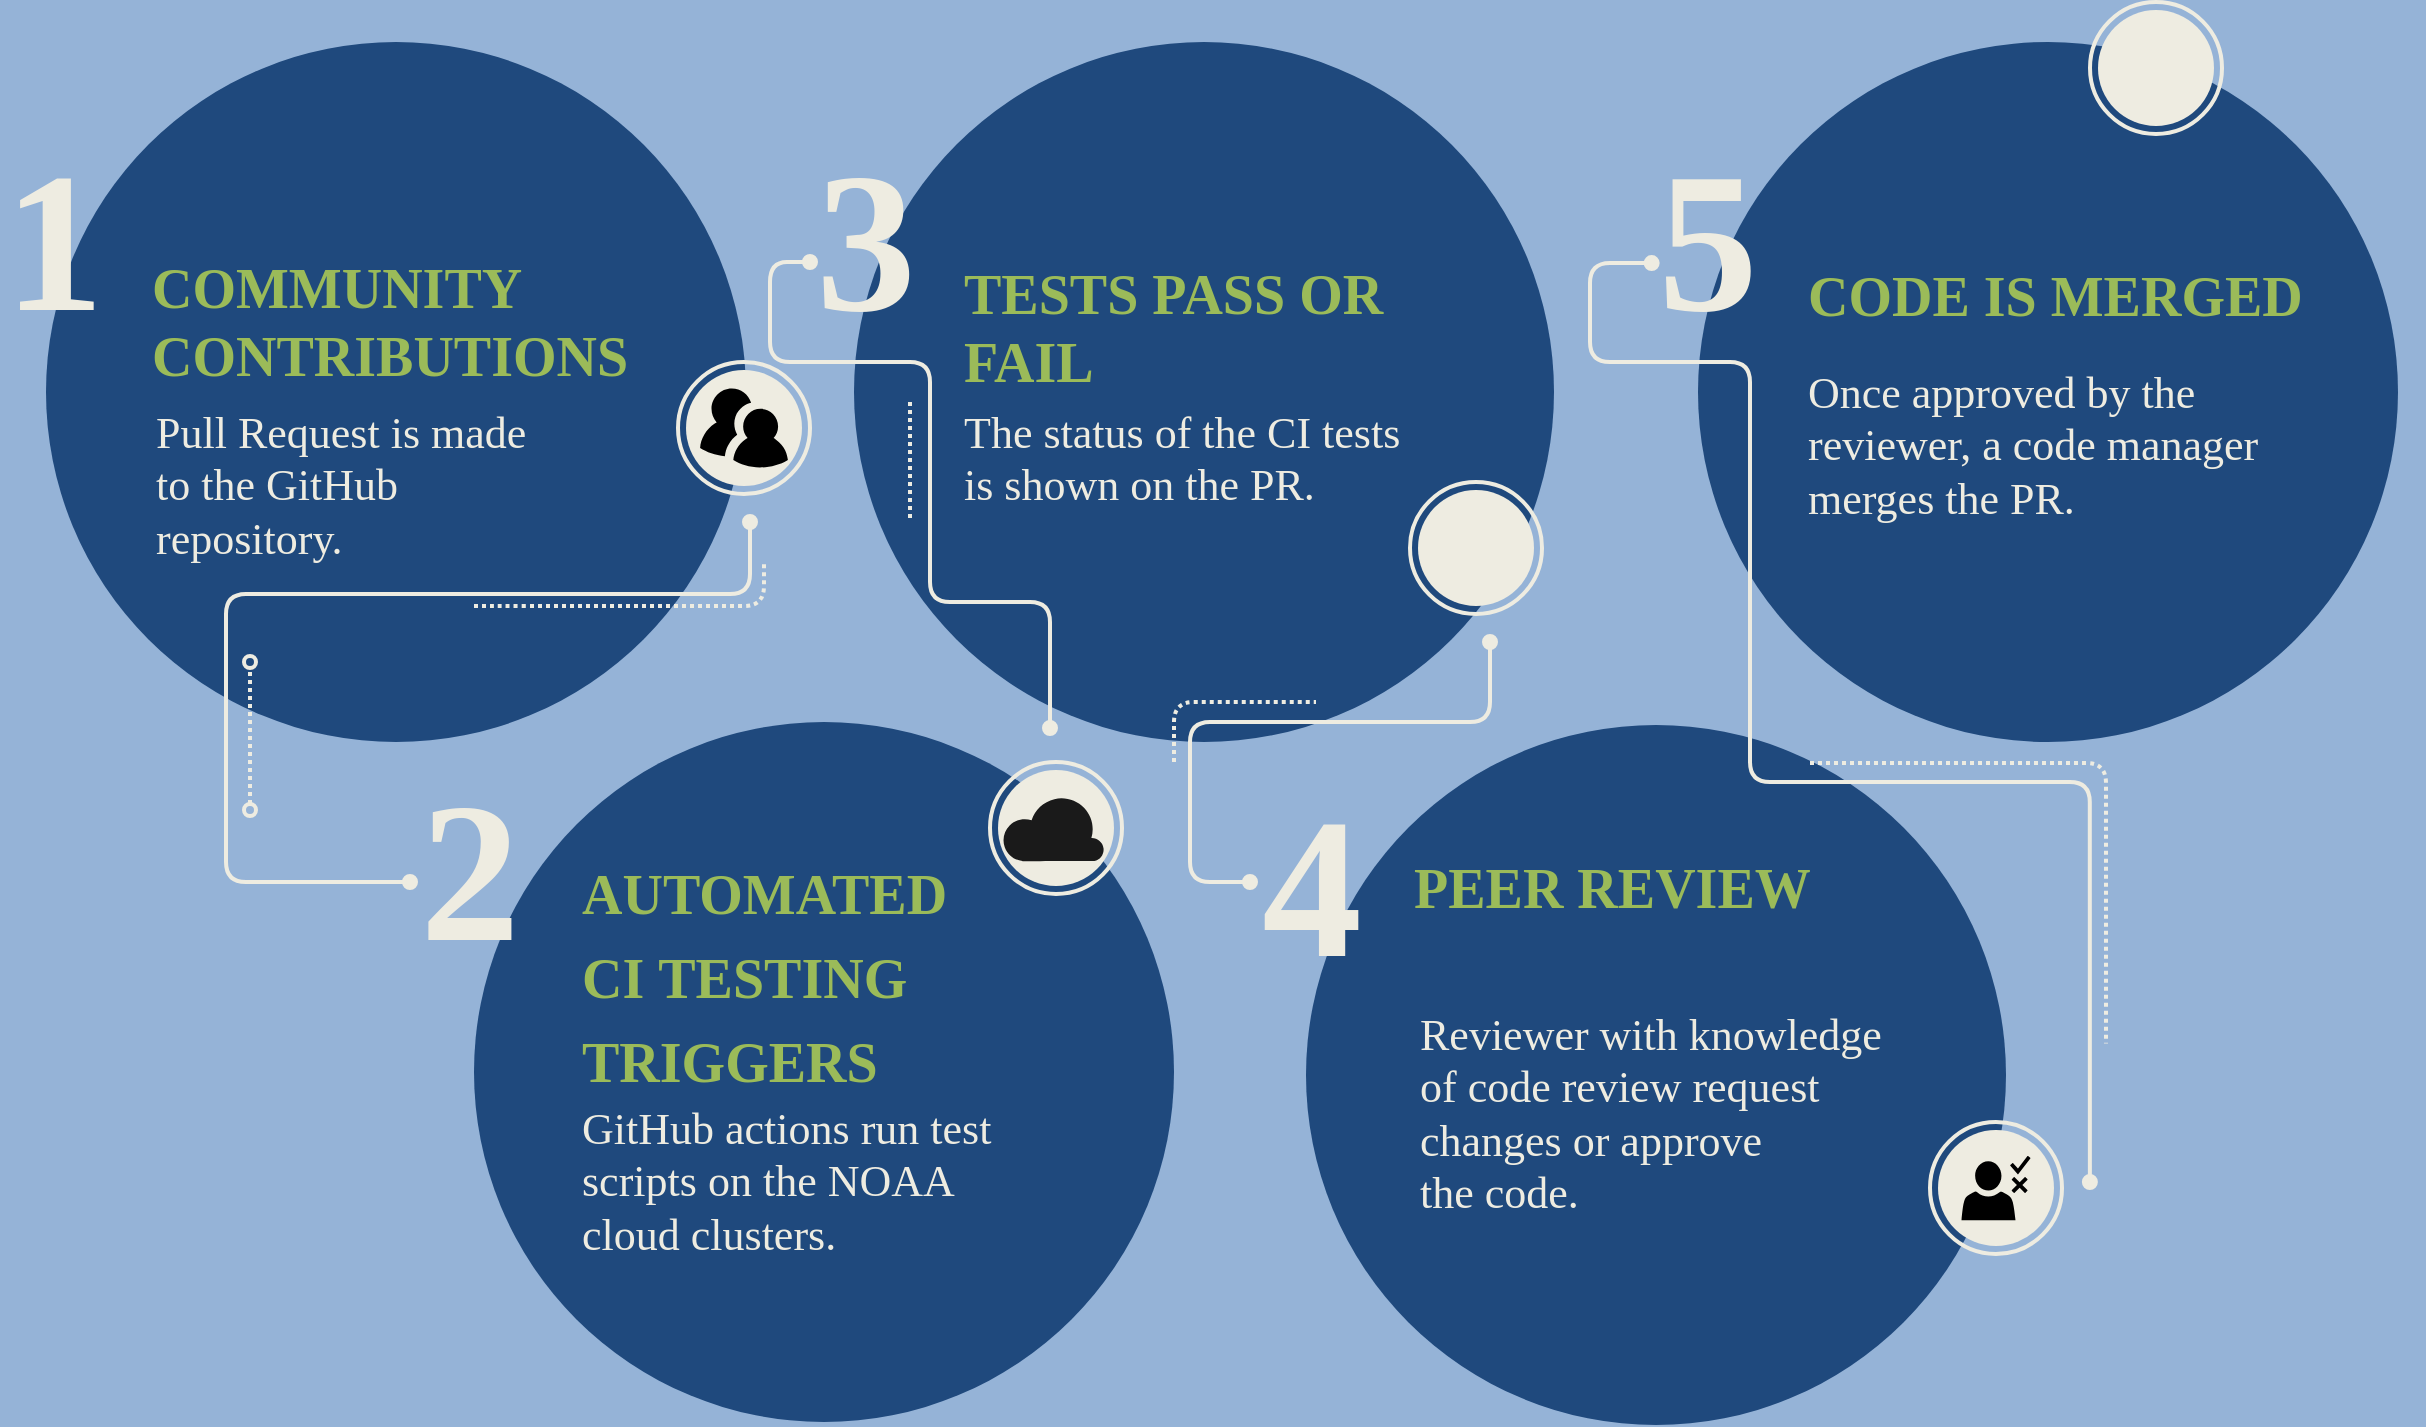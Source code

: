 <mxfile version="20.6.0" type="github">
  <diagram id="6a731a19-8d31-9384-78a2-239565b7b9f0" name="Page-1">
    <mxGraphModel dx="1249" dy="2195" grid="1" gridSize="10" guides="1" tooltips="1" connect="1" arrows="1" fold="1" page="1" pageScale="1" pageWidth="827" pageHeight="1169" background="#95B3D7" math="0" shadow="0">
      <root>
        <mxCell id="0" />
        <mxCell id="1" parent="0" />
        <mxCell id="R70TE0VwY-J-NcMuHkIn-1052" value="" style="ellipse;whiteSpace=wrap;html=1;fontFamily=Verdana;fontSize=16;fontColor=#DDDDDD;strokeColor=none;fillColor=#1F497D;" vertex="1" parent="1">
          <mxGeometry x="868" y="-450" width="350" height="350" as="geometry" />
        </mxCell>
        <mxCell id="R70TE0VwY-J-NcMuHkIn-1053" value="" style="ellipse;whiteSpace=wrap;html=1;fontFamily=Verdana;fontSize=16;fontColor=#DDDDDD;strokeColor=none;fillColor=#1F497D;" vertex="1" parent="1">
          <mxGeometry x="1082" y="-110" width="350" height="350" as="geometry" />
        </mxCell>
        <mxCell id="R70TE0VwY-J-NcMuHkIn-1054" value="&lt;font style=&quot;font-size: 28px;&quot;&gt;COMMUNITY &lt;br&gt;CONTRIBUTIONS&lt;/font&gt;" style="text;resizable=1;points=[];autosize=1;align=left;verticalAlign=top;spacingTop=-4;fontSize=24;fontFamily=Verdana;fontColor=#9BBB59;fontStyle=1;html=1;overflow=fill;strokeOpacity=100;" vertex="1" parent="1">
          <mxGeometry x="921" y="-343" width="290" height="70" as="geometry" />
        </mxCell>
        <mxCell id="R70TE0VwY-J-NcMuHkIn-1055" value="&lt;font color=&quot;#eeece1&quot;&gt;1&amp;nbsp;&lt;/font&gt;" style="text;html=1;resizable=0;points=[];autosize=1;align=left;verticalAlign=top;spacingTop=-4;fontSize=100;fontFamily=Verdana;fontColor=#F18808;fontStyle=1" vertex="1" parent="1">
          <mxGeometry x="845" y="-412" width="130" height="130" as="geometry" />
        </mxCell>
        <mxCell id="R70TE0VwY-J-NcMuHkIn-1056" value="&lt;font color=&quot;#eeece1&quot;&gt;2&lt;/font&gt;" style="text;html=1;resizable=0;points=[];autosize=1;align=left;verticalAlign=top;spacingTop=-4;fontSize=100;fontFamily=Verdana;fontColor=#F18808;fontStyle=1" vertex="1" parent="1">
          <mxGeometry x="1053" y="-97" width="90" height="130" as="geometry" />
        </mxCell>
        <mxCell id="R70TE0VwY-J-NcMuHkIn-1058" value="&lt;div style=&quot;line-height: 150%; font-size: 28px;&quot;&gt;&lt;font style=&quot;font-size: 28px;&quot; color=&quot;#9bbb59&quot;&gt;AUTOMATED&lt;/font&gt;&lt;/div&gt;&lt;div style=&quot;line-height: 150%; font-size: 28px;&quot;&gt;&lt;font style=&quot;font-size: 28px;&quot; color=&quot;#9bbb59&quot;&gt;CI&amp;nbsp;&lt;/font&gt;&lt;span style=&quot;color: rgb(155, 187, 89); background-color: initial;&quot;&gt;TESTING&lt;/span&gt;&lt;/div&gt;&lt;div style=&quot;line-height: 150%; font-size: 28px;&quot;&gt;&lt;span style=&quot;color: rgb(155, 187, 89); background-color: initial;&quot;&gt;TRIGGERS&lt;/span&gt;&lt;/div&gt;" style="text;html=1;resizable=0;points=[];autosize=1;align=left;verticalAlign=top;spacingTop=-4;fontSize=24;fontFamily=Verdana;fontColor=#DDDDDD;fontStyle=1" vertex="1" parent="1">
          <mxGeometry x="1134" y="-47" width="220" height="130" as="geometry" />
        </mxCell>
        <mxCell id="R70TE0VwY-J-NcMuHkIn-1059" value="&lt;font style=&quot;font-size: 22px;&quot; color=&quot;#eeece1&quot;&gt;Pull Request is made&lt;br&gt;to the GitHub&lt;br&gt;repository.&lt;br&gt;&lt;/font&gt;" style="text;html=1;resizable=0;points=[];autosize=1;align=left;verticalAlign=top;spacingTop=-4;fontSize=16;fontColor=#888888;fontFamily=Verdana;" vertex="1" parent="1">
          <mxGeometry x="921" y="-270" width="250" height="90" as="geometry" />
        </mxCell>
        <mxCell id="R70TE0VwY-J-NcMuHkIn-1061" value="&lt;div style=&quot;line-height: 120%; font-size: 22px;&quot;&gt;&lt;font color=&quot;#eeece1&quot; style=&quot;line-height: 120%; font-size: 22px;&quot;&gt;GitHub actions run test&lt;/font&gt;&lt;/div&gt;&lt;div style=&quot;line-height: 120%; font-size: 22px;&quot;&gt;&lt;font color=&quot;#eeece1&quot; style=&quot;line-height: 120%; font-size: 22px;&quot;&gt;scripts&amp;nbsp;&lt;/font&gt;&lt;span style=&quot;color: rgb(238, 236, 225); background-color: initial;&quot;&gt;on the NOAA&lt;/span&gt;&lt;/div&gt;&lt;div style=&quot;line-height: 120%; font-size: 22px;&quot;&gt;&lt;span style=&quot;color: rgb(238, 236, 225); background-color: initial;&quot;&gt;cloud clusters.&lt;/span&gt;&lt;/div&gt;" style="text;resizable=0;points=[];autosize=1;align=left;verticalAlign=top;spacingTop=-4;fontSize=16;fontFamily=Verdana;fontColor=#888888;html=1;" vertex="1" parent="1">
          <mxGeometry x="1134" y="78" width="280" height="90" as="geometry" />
        </mxCell>
        <mxCell id="R70TE0VwY-J-NcMuHkIn-1062" value="" style="endArrow=oval;html=1;strokeColor=#EEECE1;fontFamily=Verdana;fontSize=16;fontColor=#DDDDDD;endFill=1;rounded=1;endSize=6;startArrow=oval;startFill=1;strokeWidth=2;movable=1;resizable=1;rotatable=1;deletable=1;editable=1;connectable=1;edgeStyle=orthogonalEdgeStyle;" edge="1" parent="1">
          <mxGeometry width="50" height="50" relative="1" as="geometry">
            <mxPoint x="1050" y="-30" as="sourcePoint" />
            <mxPoint x="1220" y="-210" as="targetPoint" />
            <Array as="points">
              <mxPoint x="958" y="-30" />
              <mxPoint x="958" y="-174" />
              <mxPoint x="1220" y="-174" />
              <mxPoint x="1220" y="-210" />
            </Array>
          </mxGeometry>
        </mxCell>
        <mxCell id="R70TE0VwY-J-NcMuHkIn-1063" value="" style="endArrow=oval;html=1;strokeColor=#EEECE1;fontFamily=Verdana;fontSize=16;fontColor=#DDDDDD;endFill=0;rounded=1;endSize=6;startArrow=oval;startFill=0;dashed=1;strokeWidth=2;dashPattern=1 1;" edge="1" parent="1">
          <mxGeometry x="971" y="-281" width="50" height="50" as="geometry">
            <mxPoint x="970" y="-66" as="sourcePoint" />
            <mxPoint x="970" y="-140" as="targetPoint" />
          </mxGeometry>
        </mxCell>
        <mxCell id="R70TE0VwY-J-NcMuHkIn-1064" value="" style="endArrow=none;html=1;strokeColor=#EEECE1;fontFamily=Verdana;fontSize=16;fontColor=#DDDDDD;endFill=0;rounded=1;endSize=6;startArrow=none;startFill=0;strokeWidth=2;dashed=1;dashPattern=1 1;" edge="1" parent="1">
          <mxGeometry x="1032" y="-260" width="50" height="50" as="geometry">
            <mxPoint x="1082" y="-168" as="sourcePoint" />
            <mxPoint x="1227" y="-190" as="targetPoint" />
            <Array as="points">
              <mxPoint x="1100" y="-168" />
              <mxPoint x="1147" y="-168" />
              <mxPoint x="1227" y="-168" />
            </Array>
          </mxGeometry>
        </mxCell>
        <mxCell id="R70TE0VwY-J-NcMuHkIn-1065" value="" style="group" vertex="1" connectable="0" parent="1">
          <mxGeometry x="1184" y="-363" width="106" height="110" as="geometry" />
        </mxCell>
        <mxCell id="R70TE0VwY-J-NcMuHkIn-1066" value="" style="ellipse;whiteSpace=wrap;html=1;fillColor=none;fontFamily=Verdana;fontSize=16;fontColor=#DDDDDD;strokeColor=#EEECE1;strokeWidth=2;" vertex="1" parent="R70TE0VwY-J-NcMuHkIn-1065">
          <mxGeometry y="73" width="66" height="66" as="geometry" />
        </mxCell>
        <mxCell id="R70TE0VwY-J-NcMuHkIn-1067" value="" style="ellipse;whiteSpace=wrap;html=1;fillColor=#EEECE1;fontFamily=Verdana;fontSize=16;fontColor=#DDDDDD;strokeColor=none;" vertex="1" parent="R70TE0VwY-J-NcMuHkIn-1065">
          <mxGeometry x="4" y="77" width="58" height="58" as="geometry" />
        </mxCell>
        <mxCell id="R70TE0VwY-J-NcMuHkIn-1068" value="" style="verticalLabelPosition=bottom;sketch=0;html=1;fillColor=#000000;strokeColor=none;verticalAlign=top;pointerEvents=1;align=center;shape=mxgraph.cisco_safe.people_places_things_icons.icon9;aspect=fixed;" vertex="1" parent="R70TE0VwY-J-NcMuHkIn-1065">
          <mxGeometry x="11.06" y="86.25" width="43.89" height="39.5" as="geometry" />
        </mxCell>
        <mxCell id="R70TE0VwY-J-NcMuHkIn-1069" value="" style="group" vertex="1" connectable="0" parent="1">
          <mxGeometry x="1340" y="-90" width="66" height="66" as="geometry" />
        </mxCell>
        <mxCell id="R70TE0VwY-J-NcMuHkIn-1070" value="" style="ellipse;whiteSpace=wrap;html=1;fillColor=none;fontFamily=Verdana;fontSize=16;fontColor=#DDDDDD;strokeColor=#EEECE1;strokeWidth=2;" vertex="1" parent="R70TE0VwY-J-NcMuHkIn-1069">
          <mxGeometry width="66" height="66" as="geometry" />
        </mxCell>
        <mxCell id="R70TE0VwY-J-NcMuHkIn-1071" value="" style="ellipse;whiteSpace=wrap;html=1;fillColor=#EEECE1;fontFamily=Verdana;fontSize=16;fontColor=#DDDDDD;strokeColor=none;" vertex="1" parent="R70TE0VwY-J-NcMuHkIn-1069">
          <mxGeometry x="4" y="4" width="58" height="58" as="geometry" />
        </mxCell>
        <mxCell id="R70TE0VwY-J-NcMuHkIn-1072" value="" style="verticalLabelPosition=bottom;html=1;verticalAlign=top;align=center;strokeColor=none;fillColor=#1A1A1A;shape=mxgraph.azure.cloud;aspect=fixed;" vertex="1" parent="R70TE0VwY-J-NcMuHkIn-1069">
          <mxGeometry x="6" y="16.38" width="51.15" height="33.25" as="geometry" />
        </mxCell>
        <mxCell id="R70TE0VwY-J-NcMuHkIn-1098" value="" style="ellipse;whiteSpace=wrap;html=1;fontFamily=Verdana;fontSize=16;fontColor=#DDDDDD;strokeColor=none;fillColor=#1F497D;" vertex="1" parent="1">
          <mxGeometry x="1272" y="-450" width="350" height="350" as="geometry" />
        </mxCell>
        <mxCell id="R70TE0VwY-J-NcMuHkIn-1099" value="" style="ellipse;whiteSpace=wrap;html=1;fontFamily=Verdana;fontSize=16;fontColor=#DDDDDD;strokeColor=none;fillColor=#1F497D;" vertex="1" parent="1">
          <mxGeometry x="1498" y="-108.5" width="350" height="350" as="geometry" />
        </mxCell>
        <mxCell id="R70TE0VwY-J-NcMuHkIn-1100" value="&lt;font color=&quot;#eeece1&quot;&gt;3&lt;/font&gt;" style="text;html=1;resizable=0;points=[];autosize=1;align=left;verticalAlign=top;spacingTop=-4;fontSize=100;fontFamily=Verdana;fontColor=#F18808;fontStyle=1" vertex="1" parent="1">
          <mxGeometry x="1251" y="-412" width="90" height="130" as="geometry" />
        </mxCell>
        <mxCell id="R70TE0VwY-J-NcMuHkIn-1101" value="&lt;font color=&quot;#eeece1&quot;&gt;4&lt;/font&gt;" style="text;html=1;resizable=0;points=[];autosize=1;align=left;verticalAlign=top;spacingTop=-4;fontSize=100;fontFamily=Verdana;fontColor=#F18808;fontStyle=1" vertex="1" parent="1">
          <mxGeometry x="1474" y="-89.5" width="90" height="130" as="geometry" />
        </mxCell>
        <mxCell id="R70TE0VwY-J-NcMuHkIn-1103" value="&lt;font style=&quot;font-size: 28px;&quot; color=&quot;#9bbb59&quot;&gt;TESTS PASS OR&lt;br&gt;FAIL&lt;br&gt;&lt;/font&gt;" style="text;html=1;resizable=0;points=[];autosize=1;align=left;verticalAlign=top;spacingTop=-4;fontSize=24;fontFamily=Verdana;fontColor=#DDDDDD;fontStyle=1" vertex="1" parent="1">
          <mxGeometry x="1325" y="-343" width="270" height="70" as="geometry" />
        </mxCell>
        <mxCell id="R70TE0VwY-J-NcMuHkIn-1104" value="&lt;div style=&quot;line-height: 150%&quot;&gt;&lt;font style=&quot;font-size: 28px;&quot; color=&quot;#9bbb59&quot;&gt;PEER REVIEW&lt;/font&gt;&lt;/div&gt;" style="text;html=1;resizable=0;points=[];autosize=1;align=left;verticalAlign=top;spacingTop=-4;fontSize=24;fontFamily=Verdana;fontColor=#DDDDDD;fontStyle=1" vertex="1" parent="1">
          <mxGeometry x="1550" y="-47" width="240" height="50" as="geometry" />
        </mxCell>
        <mxCell id="R70TE0VwY-J-NcMuHkIn-1107" value="&lt;font style=&quot;font-size: 22px;&quot; color=&quot;#eeece1&quot;&gt;The status of the CI tests&lt;br&gt;is shown on the PR.&lt;br&gt;&lt;/font&gt;" style="text;html=1;resizable=0;points=[];autosize=1;align=left;verticalAlign=top;spacingTop=-4;fontSize=16;fontColor=#888888;fontFamily=Verdana;" vertex="1" parent="1">
          <mxGeometry x="1325" y="-270" width="300" height="60" as="geometry" />
        </mxCell>
        <mxCell id="R70TE0VwY-J-NcMuHkIn-1108" value="&lt;font style=&quot;font-size: 22px;&quot; color=&quot;#eeece1&quot;&gt;Reviewer with knowledge&lt;br&gt;of&amp;nbsp;code review request&lt;br&gt;changes or approve&lt;br&gt;the code.&lt;br&gt;&lt;/font&gt;" style="text;html=1;resizable=0;points=[];autosize=1;align=left;verticalAlign=top;spacingTop=-4;fontSize=16;fontColor=#888888;fontFamily=Verdana;" vertex="1" parent="1">
          <mxGeometry x="1553" y="30.5" width="300" height="110" as="geometry" />
        </mxCell>
        <mxCell id="R70TE0VwY-J-NcMuHkIn-1111" value="" style="endArrow=none;html=1;strokeColor=#EEECE1;fontFamily=Verdana;fontSize=16;fontColor=#DDDDDD;endFill=0;rounded=1;endSize=6;startArrow=none;startFill=0;strokeWidth=2;dashed=1;dashPattern=1 1;" edge="1" parent="1">
          <mxGeometry x="1265" y="-144" width="50" height="50" as="geometry">
            <mxPoint x="1432" y="-90" as="sourcePoint" />
            <mxPoint x="1503" y="-120" as="targetPoint" />
            <Array as="points">
              <mxPoint x="1432" y="-120" />
            </Array>
          </mxGeometry>
        </mxCell>
        <mxCell id="R70TE0VwY-J-NcMuHkIn-1112" value="" style="endArrow=oval;html=1;strokeColor=#EEECE1;fontFamily=Verdana;fontSize=16;fontColor=#DDDDDD;endFill=1;rounded=1;endSize=6;startArrow=oval;startFill=1;strokeWidth=2;movable=1;resizable=1;rotatable=1;deletable=1;editable=1;connectable=1;edgeStyle=orthogonalEdgeStyle;" edge="1" parent="1">
          <mxGeometry width="50" height="50" relative="1" as="geometry">
            <mxPoint x="1470" y="-30" as="sourcePoint" />
            <mxPoint x="1590" y="-150" as="targetPoint" />
            <Array as="points">
              <mxPoint x="1440" y="-30" />
              <mxPoint x="1440" y="-110" />
              <mxPoint x="1590" y="-110" />
            </Array>
          </mxGeometry>
        </mxCell>
        <mxCell id="R70TE0VwY-J-NcMuHkIn-1113" value="" style="group" vertex="1" connectable="0" parent="1">
          <mxGeometry x="1550" y="-230" width="66" height="66" as="geometry" />
        </mxCell>
        <mxCell id="R70TE0VwY-J-NcMuHkIn-1114" value="" style="ellipse;whiteSpace=wrap;html=1;fillColor=none;fontFamily=Verdana;fontSize=16;fontColor=#DDDDDD;strokeColor=#EEECE1;strokeWidth=2;" vertex="1" parent="R70TE0VwY-J-NcMuHkIn-1113">
          <mxGeometry width="66" height="66" as="geometry" />
        </mxCell>
        <mxCell id="R70TE0VwY-J-NcMuHkIn-1115" value="" style="ellipse;whiteSpace=wrap;html=1;fillColor=#EEECE1;fontFamily=Verdana;fontSize=16;fontColor=#DDDDDD;strokeColor=none;" vertex="1" parent="R70TE0VwY-J-NcMuHkIn-1113">
          <mxGeometry x="4" y="4" width="58" height="58" as="geometry" />
        </mxCell>
        <mxCell id="R70TE0VwY-J-NcMuHkIn-1116" value="" style="shape=image;html=1;verticalAlign=top;verticalLabelPosition=bottom;labelBackgroundColor=#ffffff;imageAspect=0;aspect=fixed;image=https://cdn4.iconfinder.com/data/icons/ionicons/512/icon-social-github-128.png" vertex="1" parent="R70TE0VwY-J-NcMuHkIn-1113">
          <mxGeometry x="10" y="10" width="46" height="46" as="geometry" />
        </mxCell>
        <mxCell id="R70TE0VwY-J-NcMuHkIn-1117" value="" style="group" vertex="1" connectable="0" parent="1">
          <mxGeometry x="1810" y="90" width="66" height="66" as="geometry" />
        </mxCell>
        <mxCell id="R70TE0VwY-J-NcMuHkIn-1118" value="" style="ellipse;whiteSpace=wrap;html=1;fillColor=none;fontFamily=Verdana;fontSize=16;fontColor=#DDDDDD;strokeColor=#EEECE1;strokeWidth=2;" vertex="1" parent="R70TE0VwY-J-NcMuHkIn-1117">
          <mxGeometry width="66" height="66" as="geometry" />
        </mxCell>
        <mxCell id="R70TE0VwY-J-NcMuHkIn-1119" value="" style="ellipse;whiteSpace=wrap;html=1;fillColor=#EEECE1;fontFamily=Verdana;fontSize=16;fontColor=#DDDDDD;strokeColor=none;" vertex="1" parent="R70TE0VwY-J-NcMuHkIn-1117">
          <mxGeometry x="4" y="4" width="58" height="58" as="geometry" />
        </mxCell>
        <mxCell id="R70TE0VwY-J-NcMuHkIn-1120" value="" style="sketch=0;pointerEvents=1;shadow=0;dashed=0;html=1;strokeColor=none;fillColor=#000000;labelPosition=center;verticalLabelPosition=bottom;verticalAlign=top;outlineConnect=0;align=center;shape=mxgraph.office.users.approver;aspect=fixed;" vertex="1" parent="R70TE0VwY-J-NcMuHkIn-1117">
          <mxGeometry x="15.75" y="16.92" width="34.5" height="32.16" as="geometry" />
        </mxCell>
        <mxCell id="R70TE0VwY-J-NcMuHkIn-1121" value="&lt;font color=&quot;#eeece1&quot;&gt;&lt;br&gt;&lt;/font&gt;" style="text;html=1;resizable=0;points=[];autosize=1;align=left;verticalAlign=top;spacingTop=-4;fontSize=16;fontColor=#888888;fontFamily=Verdana;" vertex="1" parent="1">
          <mxGeometry x="1325" y="-224" width="20" height="30" as="geometry" />
        </mxCell>
        <mxCell id="R70TE0VwY-J-NcMuHkIn-1123" value="" style="ellipse;whiteSpace=wrap;html=1;fontFamily=Verdana;fontSize=16;fontColor=#DDDDDD;strokeColor=none;fillColor=#1F497D;" vertex="1" parent="1">
          <mxGeometry x="1694" y="-450" width="350" height="350" as="geometry" />
        </mxCell>
        <mxCell id="R70TE0VwY-J-NcMuHkIn-1124" value="&lt;font color=&quot;#eeece1&quot;&gt;5&lt;/font&gt;" style="text;html=1;resizable=0;points=[];autosize=1;align=left;verticalAlign=top;spacingTop=-4;fontSize=100;fontFamily=Verdana;fontColor=#F18808;fontStyle=1" vertex="1" parent="1">
          <mxGeometry x="1672" y="-412" width="90" height="130" as="geometry" />
        </mxCell>
        <mxCell id="R70TE0VwY-J-NcMuHkIn-1125" value="&lt;div style=&quot;line-height: 150%&quot;&gt;&lt;font style=&quot;font-size: 28px;&quot; color=&quot;#9bbb59&quot;&gt;CODE IS MERGED&lt;/font&gt;&lt;/div&gt;" style="text;html=1;resizable=0;points=[];autosize=1;align=left;verticalAlign=top;spacingTop=-4;fontSize=24;fontFamily=Verdana;fontColor=#DDDDDD;fontStyle=1" vertex="1" parent="1">
          <mxGeometry x="1747" y="-343" width="300" height="50" as="geometry" />
        </mxCell>
        <mxCell id="R70TE0VwY-J-NcMuHkIn-1126" value="&lt;font style=&quot;font-size: 22px;&quot; color=&quot;#eeece1&quot;&gt;Once approved by the &lt;br&gt;reviewer, a code manager&lt;br&gt;merges the PR.&amp;nbsp;&lt;br&gt;&lt;/font&gt;" style="text;html=1;resizable=0;points=[];autosize=1;align=left;verticalAlign=top;spacingTop=-4;fontSize=16;fontColor=#888888;fontFamily=Verdana;" vertex="1" parent="1">
          <mxGeometry x="1747" y="-290" width="310" height="90" as="geometry" />
        </mxCell>
        <mxCell id="R70TE0VwY-J-NcMuHkIn-1129" value="" style="group" vertex="1" connectable="0" parent="1">
          <mxGeometry x="1890" y="-470" width="66" height="66" as="geometry" />
        </mxCell>
        <mxCell id="R70TE0VwY-J-NcMuHkIn-1130" value="" style="ellipse;whiteSpace=wrap;html=1;fillColor=none;fontFamily=Verdana;fontSize=16;fontColor=#DDDDDD;strokeColor=#EEECE1;strokeWidth=2;" vertex="1" parent="R70TE0VwY-J-NcMuHkIn-1129">
          <mxGeometry width="66" height="66" as="geometry" />
        </mxCell>
        <mxCell id="R70TE0VwY-J-NcMuHkIn-1131" value="" style="ellipse;whiteSpace=wrap;html=1;fillColor=#EEECE1;fontFamily=Verdana;fontSize=16;fontColor=#DDDDDD;strokeColor=none;" vertex="1" parent="R70TE0VwY-J-NcMuHkIn-1129">
          <mxGeometry x="4" y="4" width="58" height="58" as="geometry" />
        </mxCell>
        <mxCell id="R70TE0VwY-J-NcMuHkIn-1132" value="" style="shape=image;html=1;verticalAlign=top;verticalLabelPosition=bottom;labelBackgroundColor=#ffffff;imageAspect=0;aspect=fixed;image=https://cdn0.iconfinder.com/data/icons/phosphor-regular-vol-3/256/git-merge-128.png;fillColor=#000000;" vertex="1" parent="R70TE0VwY-J-NcMuHkIn-1129">
          <mxGeometry x="11.5" y="7.75" width="50.5" height="50.5" as="geometry" />
        </mxCell>
        <mxCell id="R70TE0VwY-J-NcMuHkIn-1141" value="" style="orthogonalLoop=1;jettySize=auto;html=1;rounded=1;strokeColor=#EEECE1;fontColor=#9BBB59;endArrow=oval;endFill=1;startArrow=oval;startFill=1;strokeWidth=2;edgeStyle=orthogonalEdgeStyle;" edge="1" parent="1">
          <mxGeometry width="80" relative="1" as="geometry">
            <mxPoint x="1370" y="-107" as="sourcePoint" />
            <mxPoint x="1250" y="-340" as="targetPoint" />
            <Array as="points">
              <mxPoint x="1370" y="-170" />
              <mxPoint x="1310" y="-170" />
              <mxPoint x="1310" y="-290" />
              <mxPoint x="1230" y="-290" />
              <mxPoint x="1230" y="-340" />
            </Array>
          </mxGeometry>
        </mxCell>
        <mxCell id="R70TE0VwY-J-NcMuHkIn-1143" value="" style="edgeStyle=none;orthogonalLoop=1;jettySize=auto;html=1;rounded=1;strokeColor=#EEECE1;strokeWidth=2;fontColor=#9BBB59;startArrow=none;startFill=0;endArrow=none;endFill=0;dashed=1;dashPattern=1 1;" edge="1" parent="1">
          <mxGeometry width="80" relative="1" as="geometry">
            <mxPoint x="1300" y="-270" as="sourcePoint" />
            <mxPoint x="1300" y="-210" as="targetPoint" />
            <Array as="points" />
          </mxGeometry>
        </mxCell>
        <mxCell id="R70TE0VwY-J-NcMuHkIn-1149" value="" style="edgeStyle=orthogonalEdgeStyle;orthogonalLoop=1;jettySize=auto;html=1;rounded=1;strokeColor=#EEECE1;strokeWidth=2;fontColor=#9BBB59;startArrow=oval;startFill=1;endArrow=oval;endFill=1;jumpSize=2;entryX=-0.013;entryY=0.558;entryDx=0;entryDy=0;entryPerimeter=0;" edge="1" parent="1" target="R70TE0VwY-J-NcMuHkIn-1124">
          <mxGeometry width="80" relative="1" as="geometry">
            <mxPoint x="1889.94" y="120" as="sourcePoint" />
            <mxPoint x="1660" y="-340" as="targetPoint" />
            <Array as="points">
              <mxPoint x="1890" y="-80" />
              <mxPoint x="1720" y="-80" />
              <mxPoint x="1720" y="-290" />
              <mxPoint x="1640" y="-290" />
              <mxPoint x="1640" y="-339" />
            </Array>
          </mxGeometry>
        </mxCell>
        <mxCell id="R70TE0VwY-J-NcMuHkIn-1150" value="" style="edgeStyle=orthogonalEdgeStyle;orthogonalLoop=1;jettySize=auto;html=1;rounded=1;strokeColor=#EEECE1;strokeWidth=2;fontColor=#9BBB59;startArrow=none;startFill=0;endArrow=none;endFill=0;jumpSize=2;dashed=1;dashPattern=1 1;" edge="1" parent="1">
          <mxGeometry width="80" relative="1" as="geometry">
            <mxPoint x="1750" y="-89.5" as="sourcePoint" />
            <mxPoint x="1898" y="50.83" as="targetPoint" />
            <Array as="points">
              <mxPoint x="1898" y="-89.17" />
              <mxPoint x="1898" y="50.83" />
            </Array>
          </mxGeometry>
        </mxCell>
      </root>
    </mxGraphModel>
  </diagram>
</mxfile>
